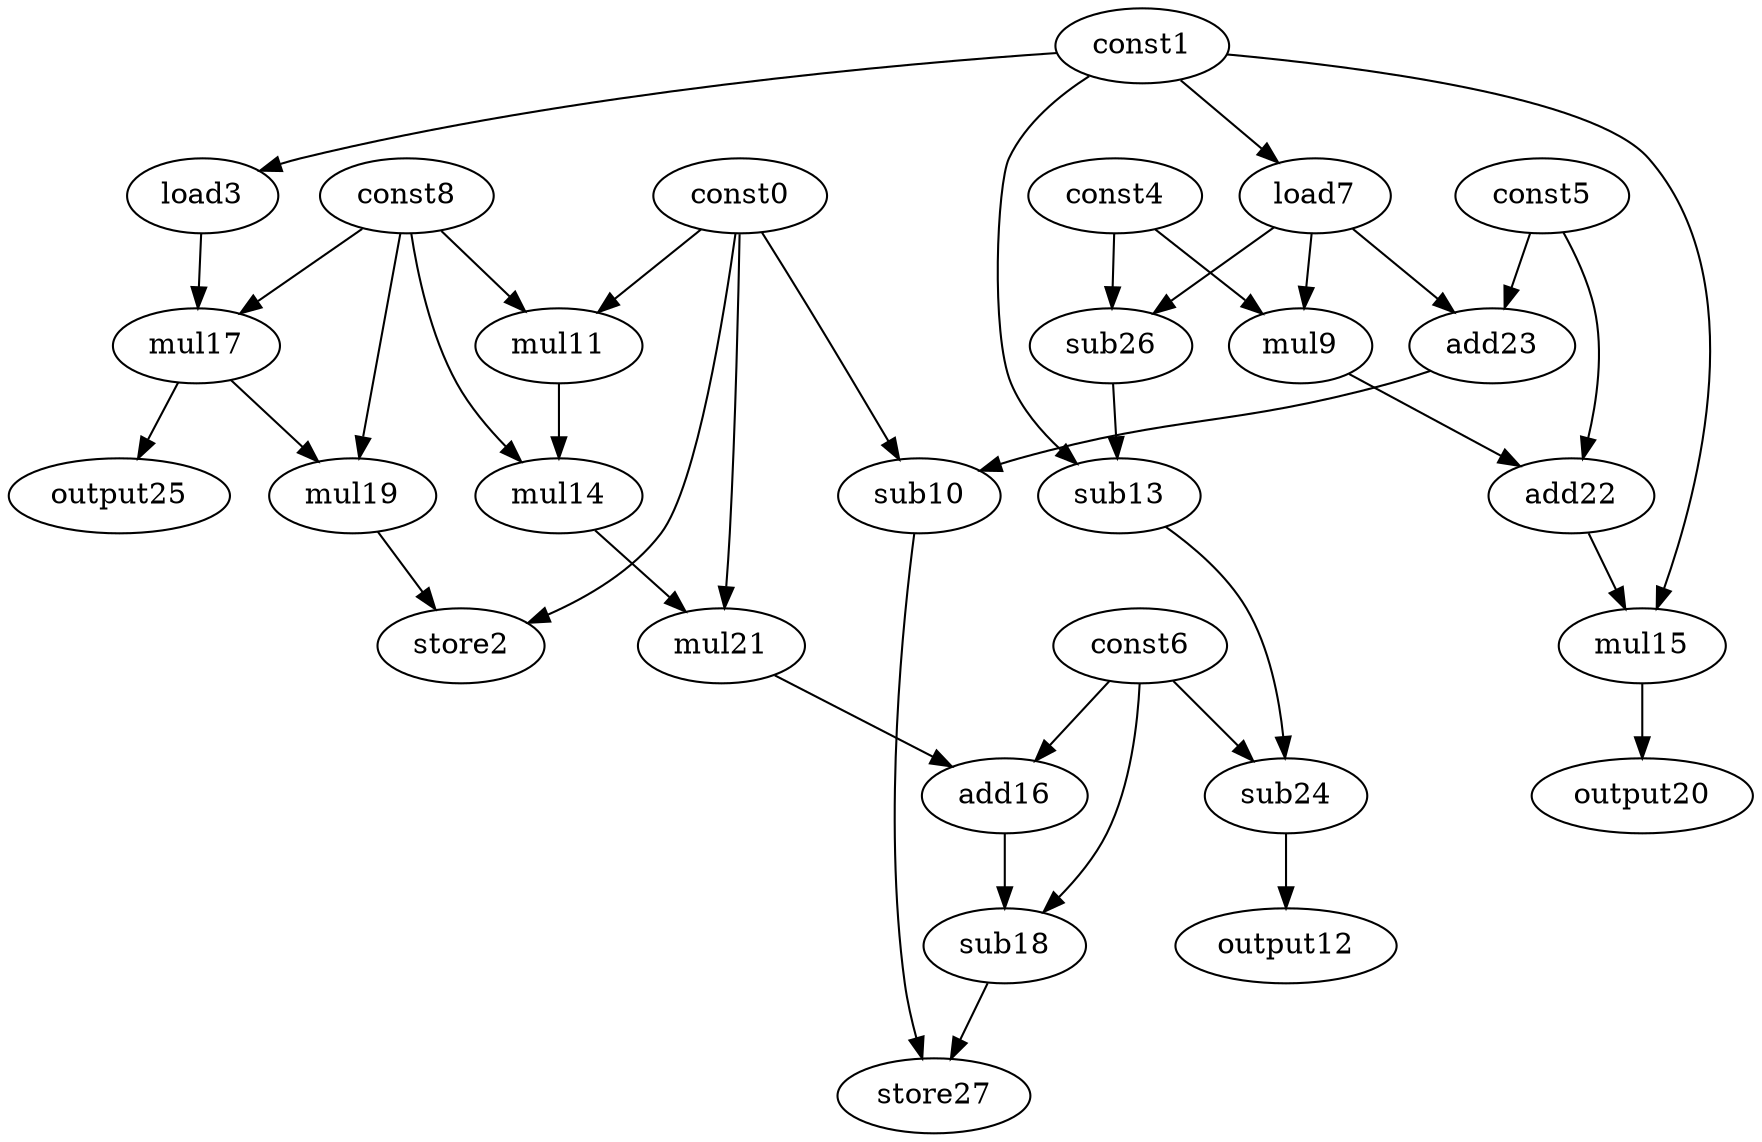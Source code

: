 digraph G { 
const0[opcode=const]; 
const1[opcode=const]; 
store2[opcode=store]; 
load3[opcode=load]; 
const4[opcode=const]; 
const5[opcode=const]; 
const6[opcode=const]; 
load7[opcode=load]; 
const8[opcode=const]; 
mul9[opcode=mul]; 
sub10[opcode=sub]; 
mul11[opcode=mul]; 
output12[opcode=output]; 
sub13[opcode=sub]; 
mul14[opcode=mul]; 
mul15[opcode=mul]; 
add16[opcode=add]; 
mul17[opcode=mul]; 
sub18[opcode=sub]; 
mul19[opcode=mul]; 
output20[opcode=output]; 
mul21[opcode=mul]; 
add22[opcode=add]; 
add23[opcode=add]; 
sub24[opcode=sub]; 
output25[opcode=output]; 
sub26[opcode=sub]; 
store27[opcode=store]; 
const1->load3[operand=0];
const1->load7[operand=0];
const0->mul11[operand=0];
const8->mul11[operand=1];
const4->mul9[operand=0];
load7->mul9[operand=1];
const8->mul14[operand=0];
mul11->mul14[operand=1];
const8->mul17[operand=0];
load3->mul17[operand=1];
const5->add23[operand=0];
load7->add23[operand=1];
const4->sub26[operand=0];
load7->sub26[operand=1];
const0->sub10[operand=0];
add23->sub10[operand=1];
const1->sub13[operand=0];
sub26->sub13[operand=1];
const8->mul19[operand=0];
mul17->mul19[operand=1];
const0->mul21[operand=0];
mul14->mul21[operand=1];
mul9->add22[operand=0];
const5->add22[operand=1];
mul17->output25[operand=0];
const0->store2[operand=0];
mul19->store2[operand=1];
const1->mul15[operand=0];
add22->mul15[operand=1];
mul21->add16[operand=0];
const6->add16[operand=1];
sub13->sub24[operand=0];
const6->sub24[operand=1];
sub24->output12[operand=0];
add16->sub18[operand=0];
const6->sub18[operand=1];
mul15->output20[operand=0];
sub10->store27[operand=0];
sub18->store27[operand=1];
}
